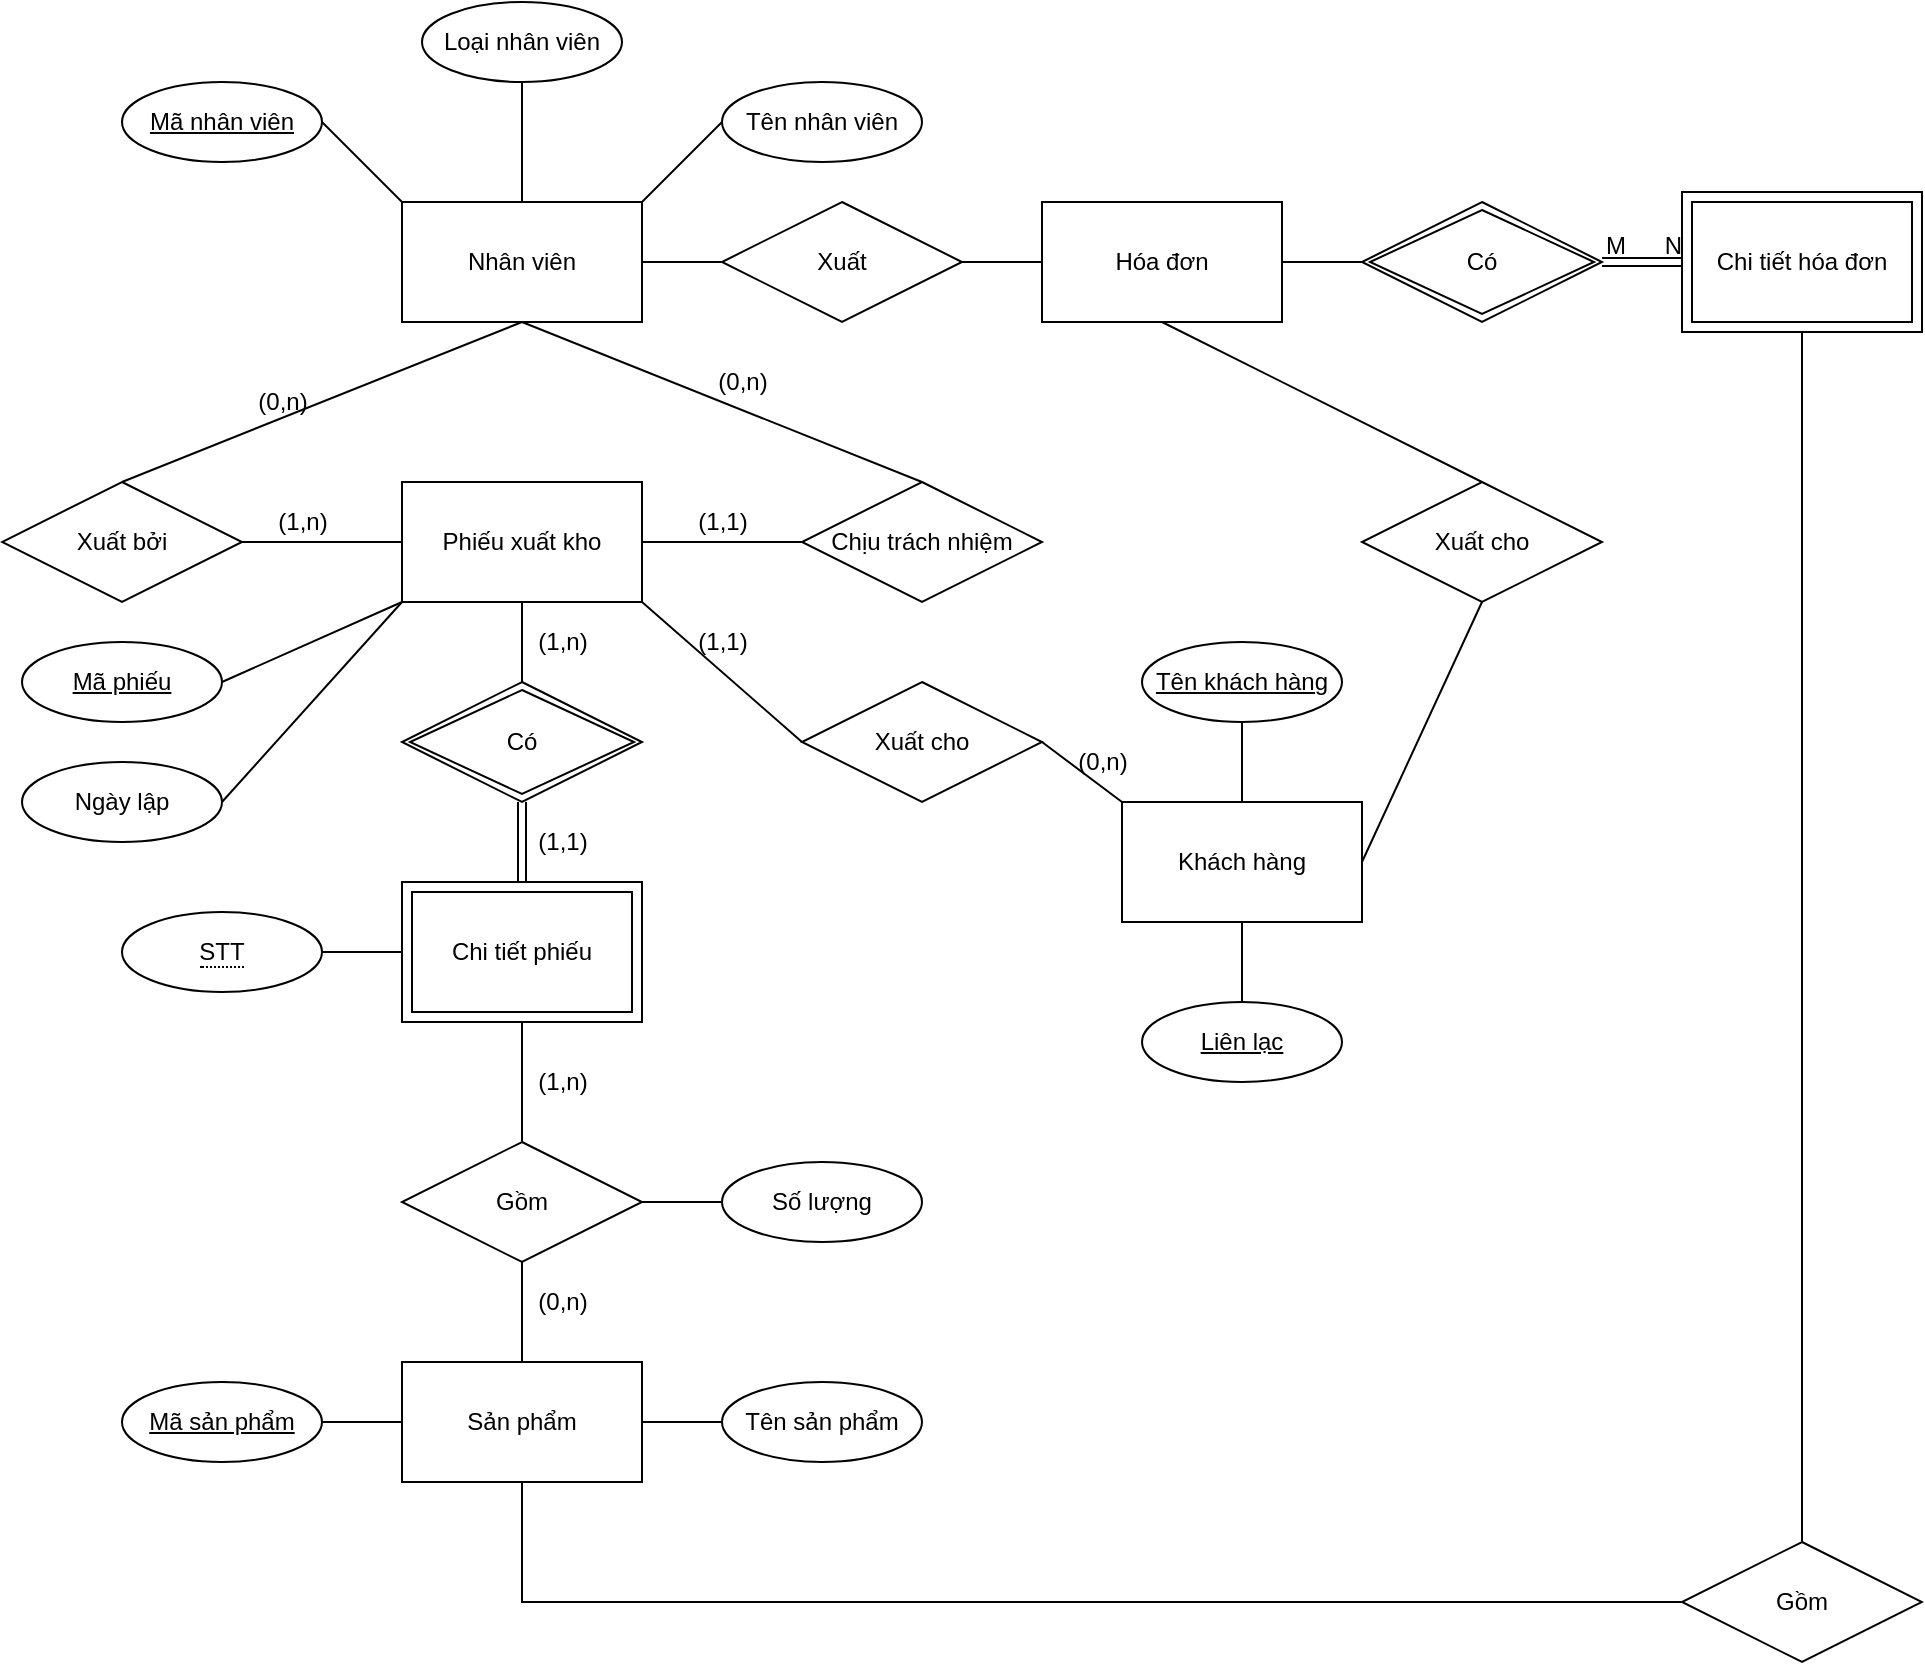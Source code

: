 <mxfile version="13.7.8" type="github"><diagram id="XDR1sZPL0ufI4kQsOx60" name="Page-1"><mxGraphModel dx="1447" dy="820" grid="1" gridSize="10" guides="1" tooltips="1" connect="1" arrows="1" fold="1" page="1" pageScale="1" pageWidth="827" pageHeight="1169" math="0" shadow="0"><root><mxCell id="0"/><mxCell id="1" parent="0"/><mxCell id="c1I4KLw7L5In2gmfV3tM-1" value="Phiếu xuất kho" style="rounded=0;whiteSpace=wrap;html=1;" vertex="1" parent="1"><mxGeometry x="280" y="240" width="120" height="60" as="geometry"/></mxCell><mxCell id="c1I4KLw7L5In2gmfV3tM-2" value="Nhân viên" style="rounded=0;whiteSpace=wrap;html=1;" vertex="1" parent="1"><mxGeometry x="280" y="100" width="120" height="60" as="geometry"/></mxCell><mxCell id="c1I4KLw7L5In2gmfV3tM-4" value="Khách hàng" style="rounded=0;whiteSpace=wrap;html=1;" vertex="1" parent="1"><mxGeometry x="640" y="400" width="120" height="60" as="geometry"/></mxCell><mxCell id="c1I4KLw7L5In2gmfV3tM-5" value="Sản phẩm" style="rounded=0;whiteSpace=wrap;html=1;" vertex="1" parent="1"><mxGeometry x="280" y="680" width="120" height="60" as="geometry"/></mxCell><mxCell id="c1I4KLw7L5In2gmfV3tM-6" value="Chi tiết phiếu" style="shape=ext;margin=3;double=1;whiteSpace=wrap;html=1;align=center;" vertex="1" parent="1"><mxGeometry x="280" y="440" width="120" height="70" as="geometry"/></mxCell><mxCell id="c1I4KLw7L5In2gmfV3tM-12" value="Xuất bởi" style="shape=rhombus;perimeter=rhombusPerimeter;whiteSpace=wrap;html=1;align=center;" vertex="1" parent="1"><mxGeometry x="80" y="240" width="120" height="60" as="geometry"/></mxCell><mxCell id="c1I4KLw7L5In2gmfV3tM-13" value="Chịu trách nhiệm" style="shape=rhombus;perimeter=rhombusPerimeter;whiteSpace=wrap;html=1;align=center;" vertex="1" parent="1"><mxGeometry x="480" y="240" width="120" height="60" as="geometry"/></mxCell><mxCell id="c1I4KLw7L5In2gmfV3tM-19" value="Có" style="shape=rhombus;double=1;perimeter=rhombusPerimeter;whiteSpace=wrap;html=1;align=center;" vertex="1" parent="1"><mxGeometry x="280" y="340" width="120" height="60" as="geometry"/></mxCell><mxCell id="c1I4KLw7L5In2gmfV3tM-21" value="" style="shape=link;html=1;rounded=0;endFill=1;strokeColor=#000000;exitX=0.5;exitY=1;exitDx=0;exitDy=0;entryX=0.5;entryY=0;entryDx=0;entryDy=0;" edge="1" parent="1" source="c1I4KLw7L5In2gmfV3tM-19" target="c1I4KLw7L5In2gmfV3tM-6"><mxGeometry relative="1" as="geometry"><mxPoint x="330" y="360" as="sourcePoint"/><mxPoint x="490" y="360" as="targetPoint"/></mxGeometry></mxCell><mxCell id="c1I4KLw7L5In2gmfV3tM-22" value="" style="resizable=0;html=1;align=left;verticalAlign=bottom;" connectable="0" vertex="1" parent="c1I4KLw7L5In2gmfV3tM-21"><mxGeometry x="-1" relative="1" as="geometry"/></mxCell><mxCell id="c1I4KLw7L5In2gmfV3tM-24" value="" style="endArrow=none;html=1;rounded=0;strokeColor=#000000;exitX=0.5;exitY=1;exitDx=0;exitDy=0;entryX=0.5;entryY=0;entryDx=0;entryDy=0;" edge="1" parent="1" source="c1I4KLw7L5In2gmfV3tM-1" target="c1I4KLw7L5In2gmfV3tM-19"><mxGeometry relative="1" as="geometry"><mxPoint x="330" y="360" as="sourcePoint"/><mxPoint x="490" y="360" as="targetPoint"/></mxGeometry></mxCell><mxCell id="c1I4KLw7L5In2gmfV3tM-29" value="" style="endArrow=none;html=1;rounded=0;strokeColor=#000000;entryX=0.5;entryY=1;entryDx=0;entryDy=0;exitX=0.5;exitY=0;exitDx=0;exitDy=0;" edge="1" parent="1" source="c1I4KLw7L5In2gmfV3tM-13" target="c1I4KLw7L5In2gmfV3tM-2"><mxGeometry relative="1" as="geometry"><mxPoint x="420" y="150" as="sourcePoint"/><mxPoint x="540" y="160" as="targetPoint"/></mxGeometry></mxCell><mxCell id="c1I4KLw7L5In2gmfV3tM-30" value="" style="endArrow=none;html=1;rounded=0;strokeColor=#000000;entryX=0.5;entryY=1;entryDx=0;entryDy=0;exitX=0.5;exitY=0;exitDx=0;exitDy=0;" edge="1" parent="1" source="c1I4KLw7L5In2gmfV3tM-12" target="c1I4KLw7L5In2gmfV3tM-2"><mxGeometry relative="1" as="geometry"><mxPoint x="550" y="250" as="sourcePoint"/><mxPoint x="550" y="170" as="targetPoint"/></mxGeometry></mxCell><mxCell id="c1I4KLw7L5In2gmfV3tM-31" value="" style="endArrow=none;html=1;rounded=0;strokeColor=#000000;entryX=0;entryY=0.5;entryDx=0;entryDy=0;exitX=1;exitY=0.5;exitDx=0;exitDy=0;" edge="1" parent="1" source="c1I4KLw7L5In2gmfV3tM-1" target="c1I4KLw7L5In2gmfV3tM-13"><mxGeometry relative="1" as="geometry"><mxPoint x="560" y="260" as="sourcePoint"/><mxPoint x="560" y="180" as="targetPoint"/></mxGeometry></mxCell><mxCell id="c1I4KLw7L5In2gmfV3tM-32" value="" style="endArrow=none;html=1;rounded=0;strokeColor=#000000;entryX=1;entryY=0.5;entryDx=0;entryDy=0;exitX=0;exitY=0.5;exitDx=0;exitDy=0;" edge="1" parent="1" source="c1I4KLw7L5In2gmfV3tM-1" target="c1I4KLw7L5In2gmfV3tM-12"><mxGeometry relative="1" as="geometry"><mxPoint x="570" y="270" as="sourcePoint"/><mxPoint x="570" y="190" as="targetPoint"/></mxGeometry></mxCell><mxCell id="c1I4KLw7L5In2gmfV3tM-33" value="" style="endArrow=none;html=1;rounded=0;strokeColor=#000000;entryX=0.5;entryY=0;entryDx=0;entryDy=0;exitX=0.5;exitY=1;exitDx=0;exitDy=0;" edge="1" parent="1" source="c1I4KLw7L5In2gmfV3tM-6" target="c1I4KLw7L5In2gmfV3tM-43"><mxGeometry relative="1" as="geometry"><mxPoint x="330" y="460" as="sourcePoint"/><mxPoint x="490" y="460" as="targetPoint"/></mxGeometry></mxCell><mxCell id="c1I4KLw7L5In2gmfV3tM-35" value="Mã nhân viên" style="ellipse;whiteSpace=wrap;html=1;align=center;fontStyle=4;" vertex="1" parent="1"><mxGeometry x="140" y="40" width="100" height="40" as="geometry"/></mxCell><mxCell id="c1I4KLw7L5In2gmfV3tM-36" value="" style="endArrow=none;html=1;rounded=0;strokeColor=#000000;entryX=0;entryY=0;entryDx=0;entryDy=0;exitX=1;exitY=0.5;exitDx=0;exitDy=0;" edge="1" parent="1" source="c1I4KLw7L5In2gmfV3tM-35" target="c1I4KLw7L5In2gmfV3tM-2"><mxGeometry relative="1" as="geometry"><mxPoint x="-160" y="160" as="sourcePoint"/><mxPoint y="160" as="targetPoint"/></mxGeometry></mxCell><mxCell id="c1I4KLw7L5In2gmfV3tM-37" value="Tên nhân viên" style="ellipse;whiteSpace=wrap;html=1;align=center;" vertex="1" parent="1"><mxGeometry x="440" y="40" width="100" height="40" as="geometry"/></mxCell><mxCell id="c1I4KLw7L5In2gmfV3tM-39" value="" style="endArrow=none;html=1;rounded=0;strokeColor=#000000;entryX=0;entryY=0.5;entryDx=0;entryDy=0;exitX=1;exitY=0;exitDx=0;exitDy=0;" edge="1" parent="1" source="c1I4KLw7L5In2gmfV3tM-2" target="c1I4KLw7L5In2gmfV3tM-37"><mxGeometry relative="1" as="geometry"><mxPoint x="260" y="90" as="sourcePoint"/><mxPoint x="420" y="90" as="targetPoint"/></mxGeometry></mxCell><mxCell id="c1I4KLw7L5In2gmfV3tM-40" value="" style="endArrow=none;html=1;rounded=0;strokeColor=#000000;entryX=0.5;entryY=0;entryDx=0;entryDy=0;exitX=0.5;exitY=1;exitDx=0;exitDy=0;" edge="1" parent="1" source="c1I4KLw7L5In2gmfV3tM-42" target="c1I4KLw7L5In2gmfV3tM-2"><mxGeometry relative="1" as="geometry"><mxPoint x="260" y="90" as="sourcePoint"/><mxPoint x="420" y="90" as="targetPoint"/></mxGeometry></mxCell><mxCell id="c1I4KLw7L5In2gmfV3tM-42" value="Loại nhân viên" style="ellipse;whiteSpace=wrap;html=1;align=center;" vertex="1" parent="1"><mxGeometry x="290" width="100" height="40" as="geometry"/></mxCell><mxCell id="c1I4KLw7L5In2gmfV3tM-43" value="Gồm" style="shape=rhombus;perimeter=rhombusPerimeter;whiteSpace=wrap;html=1;align=center;" vertex="1" parent="1"><mxGeometry x="280" y="570" width="120" height="60" as="geometry"/></mxCell><mxCell id="c1I4KLw7L5In2gmfV3tM-44" value="" style="endArrow=none;html=1;rounded=0;strokeColor=#000000;entryX=0.5;entryY=1;entryDx=0;entryDy=0;exitX=0.5;exitY=0;exitDx=0;exitDy=0;" edge="1" parent="1" source="c1I4KLw7L5In2gmfV3tM-5" target="c1I4KLw7L5In2gmfV3tM-43"><mxGeometry relative="1" as="geometry"><mxPoint x="160" y="550" as="sourcePoint"/><mxPoint x="320" y="550" as="targetPoint"/></mxGeometry></mxCell><mxCell id="c1I4KLw7L5In2gmfV3tM-45" value="Mã sản phẩm" style="ellipse;whiteSpace=wrap;html=1;align=center;fontStyle=4;" vertex="1" parent="1"><mxGeometry x="140" y="690" width="100" height="40" as="geometry"/></mxCell><mxCell id="c1I4KLw7L5In2gmfV3tM-46" value="" style="endArrow=none;html=1;rounded=0;strokeColor=#000000;entryX=0;entryY=0.5;entryDx=0;entryDy=0;exitX=1;exitY=0.5;exitDx=0;exitDy=0;" edge="1" parent="1" source="c1I4KLw7L5In2gmfV3tM-45" target="c1I4KLw7L5In2gmfV3tM-5"><mxGeometry relative="1" as="geometry"><mxPoint x="220" y="640" as="sourcePoint"/><mxPoint x="380" y="640" as="targetPoint"/></mxGeometry></mxCell><mxCell id="c1I4KLw7L5In2gmfV3tM-47" value="Tên sản phẩm" style="ellipse;whiteSpace=wrap;html=1;align=center;" vertex="1" parent="1"><mxGeometry x="440" y="690" width="100" height="40" as="geometry"/></mxCell><mxCell id="c1I4KLw7L5In2gmfV3tM-48" value="" style="endArrow=none;html=1;rounded=0;strokeColor=#000000;entryX=0;entryY=0.5;entryDx=0;entryDy=0;exitX=1;exitY=0.5;exitDx=0;exitDy=0;" edge="1" parent="1" source="c1I4KLw7L5In2gmfV3tM-5" target="c1I4KLw7L5In2gmfV3tM-47"><mxGeometry relative="1" as="geometry"><mxPoint x="220" y="640" as="sourcePoint"/><mxPoint x="380" y="640" as="targetPoint"/></mxGeometry></mxCell><mxCell id="c1I4KLw7L5In2gmfV3tM-49" value="Số lượng" style="ellipse;whiteSpace=wrap;html=1;align=center;" vertex="1" parent="1"><mxGeometry x="440" y="580" width="100" height="40" as="geometry"/></mxCell><mxCell id="c1I4KLw7L5In2gmfV3tM-50" value="" style="endArrow=none;html=1;rounded=0;strokeColor=#000000;entryX=0;entryY=0.5;entryDx=0;entryDy=0;exitX=1;exitY=0.5;exitDx=0;exitDy=0;" edge="1" parent="1" source="c1I4KLw7L5In2gmfV3tM-43" target="c1I4KLw7L5In2gmfV3tM-49"><mxGeometry relative="1" as="geometry"><mxPoint x="220" y="720" as="sourcePoint"/><mxPoint x="380" y="720" as="targetPoint"/></mxGeometry></mxCell><mxCell id="c1I4KLw7L5In2gmfV3tM-51" value="Xuất cho" style="shape=rhombus;perimeter=rhombusPerimeter;whiteSpace=wrap;html=1;align=center;" vertex="1" parent="1"><mxGeometry x="480" y="340" width="120" height="60" as="geometry"/></mxCell><mxCell id="c1I4KLw7L5In2gmfV3tM-52" value="" style="endArrow=none;html=1;rounded=0;strokeColor=#000000;entryX=0;entryY=0.5;entryDx=0;entryDy=0;exitX=1;exitY=1;exitDx=0;exitDy=0;" edge="1" parent="1" source="c1I4KLw7L5In2gmfV3tM-1" target="c1I4KLw7L5In2gmfV3tM-51"><mxGeometry relative="1" as="geometry"><mxPoint x="260" y="510" as="sourcePoint"/><mxPoint x="420" y="510" as="targetPoint"/></mxGeometry></mxCell><mxCell id="c1I4KLw7L5In2gmfV3tM-53" value="" style="endArrow=none;html=1;rounded=0;strokeColor=#000000;entryX=0;entryY=0;entryDx=0;entryDy=0;exitX=1;exitY=0.5;exitDx=0;exitDy=0;" edge="1" parent="1" source="c1I4KLw7L5In2gmfV3tM-51" target="c1I4KLw7L5In2gmfV3tM-4"><mxGeometry relative="1" as="geometry"><mxPoint x="320" y="450" as="sourcePoint"/><mxPoint x="480" y="450" as="targetPoint"/></mxGeometry></mxCell><mxCell id="c1I4KLw7L5In2gmfV3tM-54" value="&lt;span style=&quot;border-bottom: 1px dotted&quot;&gt;STT&lt;/span&gt;" style="ellipse;whiteSpace=wrap;html=1;align=center;" vertex="1" parent="1"><mxGeometry x="140" y="455" width="100" height="40" as="geometry"/></mxCell><mxCell id="c1I4KLw7L5In2gmfV3tM-55" value="" style="endArrow=none;html=1;rounded=0;strokeColor=#000000;exitX=1;exitY=0.5;exitDx=0;exitDy=0;entryX=0;entryY=0.5;entryDx=0;entryDy=0;" edge="1" parent="1" source="c1I4KLw7L5In2gmfV3tM-54" target="c1I4KLw7L5In2gmfV3tM-6"><mxGeometry relative="1" as="geometry"><mxPoint x="240" y="520" as="sourcePoint"/><mxPoint x="400" y="520" as="targetPoint"/></mxGeometry></mxCell><mxCell id="c1I4KLw7L5In2gmfV3tM-56" value="Tên khách hàng" style="ellipse;whiteSpace=wrap;html=1;align=center;fontStyle=4;" vertex="1" parent="1"><mxGeometry x="650" y="320" width="100" height="40" as="geometry"/></mxCell><mxCell id="c1I4KLw7L5In2gmfV3tM-57" value="Liên lạc" style="ellipse;whiteSpace=wrap;html=1;align=center;fontStyle=4;" vertex="1" parent="1"><mxGeometry x="650" y="500" width="100" height="40" as="geometry"/></mxCell><mxCell id="c1I4KLw7L5In2gmfV3tM-58" value="" style="endArrow=none;html=1;rounded=0;strokeColor=#000000;exitX=0.5;exitY=1;exitDx=0;exitDy=0;entryX=0.5;entryY=0;entryDx=0;entryDy=0;" edge="1" parent="1" source="c1I4KLw7L5In2gmfV3tM-4" target="c1I4KLw7L5In2gmfV3tM-57"><mxGeometry relative="1" as="geometry"><mxPoint x="770" y="490" as="sourcePoint"/><mxPoint x="930" y="490" as="targetPoint"/></mxGeometry></mxCell><mxCell id="c1I4KLw7L5In2gmfV3tM-59" value="" style="endArrow=none;html=1;rounded=0;strokeColor=#000000;exitX=0.5;exitY=1;exitDx=0;exitDy=0;entryX=0.5;entryY=0;entryDx=0;entryDy=0;" edge="1" parent="1" source="c1I4KLw7L5In2gmfV3tM-56" target="c1I4KLw7L5In2gmfV3tM-4"><mxGeometry relative="1" as="geometry"><mxPoint x="770" y="490" as="sourcePoint"/><mxPoint x="930" y="490" as="targetPoint"/></mxGeometry></mxCell><mxCell id="c1I4KLw7L5In2gmfV3tM-62" value="Mã phiếu" style="ellipse;whiteSpace=wrap;html=1;align=center;fontStyle=4;" vertex="1" parent="1"><mxGeometry x="90" y="320" width="100" height="40" as="geometry"/></mxCell><mxCell id="c1I4KLw7L5In2gmfV3tM-63" value="" style="endArrow=none;html=1;rounded=0;strokeColor=#000000;exitX=1;exitY=0.5;exitDx=0;exitDy=0;entryX=0;entryY=1;entryDx=0;entryDy=0;" edge="1" parent="1" source="c1I4KLw7L5In2gmfV3tM-62" target="c1I4KLw7L5In2gmfV3tM-1"><mxGeometry relative="1" as="geometry"><mxPoint x="260" y="280" as="sourcePoint"/><mxPoint x="420" y="280" as="targetPoint"/></mxGeometry></mxCell><mxCell id="c1I4KLw7L5In2gmfV3tM-65" value="Ngày lập" style="ellipse;whiteSpace=wrap;html=1;align=center;" vertex="1" parent="1"><mxGeometry x="90" y="380" width="100" height="40" as="geometry"/></mxCell><mxCell id="c1I4KLw7L5In2gmfV3tM-66" value="" style="endArrow=none;html=1;rounded=0;strokeColor=#000000;exitX=1;exitY=0.5;exitDx=0;exitDy=0;entryX=0;entryY=1;entryDx=0;entryDy=0;" edge="1" parent="1" source="c1I4KLw7L5In2gmfV3tM-65" target="c1I4KLw7L5In2gmfV3tM-1"><mxGeometry relative="1" as="geometry"><mxPoint x="260" y="420" as="sourcePoint"/><mxPoint x="420" y="420" as="targetPoint"/></mxGeometry></mxCell><mxCell id="c1I4KLw7L5In2gmfV3tM-67" value="(0,n)" style="text;html=1;align=center;verticalAlign=middle;resizable=0;points=[];autosize=1;" vertex="1" parent="1"><mxGeometry x="200" y="190" width="40" height="20" as="geometry"/></mxCell><mxCell id="c1I4KLw7L5In2gmfV3tM-68" value="(1,n)" style="text;html=1;align=center;verticalAlign=middle;resizable=0;points=[];autosize=1;" vertex="1" parent="1"><mxGeometry x="210" y="250" width="40" height="20" as="geometry"/></mxCell><mxCell id="c1I4KLw7L5In2gmfV3tM-69" value="(0,n)" style="text;html=1;align=center;verticalAlign=middle;resizable=0;points=[];autosize=1;" vertex="1" parent="1"><mxGeometry x="430" y="180" width="40" height="20" as="geometry"/></mxCell><mxCell id="c1I4KLw7L5In2gmfV3tM-70" value="(1,1)" style="text;html=1;align=center;verticalAlign=middle;resizable=0;points=[];autosize=1;" vertex="1" parent="1"><mxGeometry x="420" y="250" width="40" height="20" as="geometry"/></mxCell><mxCell id="c1I4KLw7L5In2gmfV3tM-71" value="(0,n)" style="text;html=1;align=center;verticalAlign=middle;resizable=0;points=[];autosize=1;" vertex="1" parent="1"><mxGeometry x="610" y="370" width="40" height="20" as="geometry"/></mxCell><mxCell id="c1I4KLw7L5In2gmfV3tM-72" value="(1,1)" style="text;html=1;align=center;verticalAlign=middle;resizable=0;points=[];autosize=1;" vertex="1" parent="1"><mxGeometry x="420" y="310" width="40" height="20" as="geometry"/></mxCell><mxCell id="c1I4KLw7L5In2gmfV3tM-73" value="(1,n)" style="text;html=1;align=center;verticalAlign=middle;resizable=0;points=[];autosize=1;" vertex="1" parent="1"><mxGeometry x="340" y="310" width="40" height="20" as="geometry"/></mxCell><mxCell id="c1I4KLw7L5In2gmfV3tM-74" value="(1,1)" style="text;html=1;align=center;verticalAlign=middle;resizable=0;points=[];autosize=1;" vertex="1" parent="1"><mxGeometry x="340" y="410" width="40" height="20" as="geometry"/></mxCell><mxCell id="c1I4KLw7L5In2gmfV3tM-75" value="(1,n)" style="text;html=1;align=center;verticalAlign=middle;resizable=0;points=[];autosize=1;" vertex="1" parent="1"><mxGeometry x="340" y="530" width="40" height="20" as="geometry"/></mxCell><mxCell id="c1I4KLw7L5In2gmfV3tM-76" value="(0,n)" style="text;html=1;align=center;verticalAlign=middle;resizable=0;points=[];autosize=1;" vertex="1" parent="1"><mxGeometry x="340" y="640" width="40" height="20" as="geometry"/></mxCell><mxCell id="c1I4KLw7L5In2gmfV3tM-78" value="Hóa đơn" style="rounded=0;whiteSpace=wrap;html=1;" vertex="1" parent="1"><mxGeometry x="600" y="100" width="120" height="60" as="geometry"/></mxCell><mxCell id="c1I4KLw7L5In2gmfV3tM-79" value="Chi tiết hóa đơn" style="shape=ext;margin=3;double=1;whiteSpace=wrap;html=1;align=center;" vertex="1" parent="1"><mxGeometry x="920" y="95" width="120" height="70" as="geometry"/></mxCell><mxCell id="c1I4KLw7L5In2gmfV3tM-80" value="Xuất" style="shape=rhombus;perimeter=rhombusPerimeter;whiteSpace=wrap;html=1;align=center;" vertex="1" parent="1"><mxGeometry x="440" y="100" width="120" height="60" as="geometry"/></mxCell><mxCell id="c1I4KLw7L5In2gmfV3tM-81" value="" style="endArrow=none;html=1;rounded=0;strokeColor=#000000;exitX=1;exitY=0.5;exitDx=0;exitDy=0;entryX=0;entryY=0.5;entryDx=0;entryDy=0;" edge="1" parent="1" source="c1I4KLw7L5In2gmfV3tM-2" target="c1I4KLw7L5In2gmfV3tM-80"><mxGeometry relative="1" as="geometry"><mxPoint x="400" y="180" as="sourcePoint"/><mxPoint x="560" y="180" as="targetPoint"/></mxGeometry></mxCell><mxCell id="c1I4KLw7L5In2gmfV3tM-82" value="" style="endArrow=none;html=1;rounded=0;strokeColor=#000000;entryX=0;entryY=0.5;entryDx=0;entryDy=0;" edge="1" parent="1" target="c1I4KLw7L5In2gmfV3tM-78"><mxGeometry relative="1" as="geometry"><mxPoint x="560" y="130" as="sourcePoint"/><mxPoint x="450" y="140" as="targetPoint"/></mxGeometry></mxCell><mxCell id="c1I4KLw7L5In2gmfV3tM-85" value="Có" style="shape=rhombus;double=1;perimeter=rhombusPerimeter;whiteSpace=wrap;html=1;align=center;" vertex="1" parent="1"><mxGeometry x="760" y="100" width="120" height="60" as="geometry"/></mxCell><mxCell id="c1I4KLw7L5In2gmfV3tM-86" value="" style="endArrow=none;html=1;rounded=0;strokeColor=#000000;entryX=0;entryY=0.5;entryDx=0;entryDy=0;exitX=1;exitY=0.5;exitDx=0;exitDy=0;" edge="1" parent="1" source="c1I4KLw7L5In2gmfV3tM-78" target="c1I4KLw7L5In2gmfV3tM-85"><mxGeometry relative="1" as="geometry"><mxPoint x="530" y="260" as="sourcePoint"/><mxPoint x="690" y="260" as="targetPoint"/></mxGeometry></mxCell><mxCell id="c1I4KLw7L5In2gmfV3tM-87" value="" style="shape=link;html=1;rounded=0;endFill=1;strokeColor=#000000;entryX=0;entryY=0.5;entryDx=0;entryDy=0;exitX=1;exitY=0.5;exitDx=0;exitDy=0;" edge="1" parent="1" source="c1I4KLw7L5In2gmfV3tM-85" target="c1I4KLw7L5In2gmfV3tM-79"><mxGeometry relative="1" as="geometry"><mxPoint x="530" y="260" as="sourcePoint"/><mxPoint x="690" y="260" as="targetPoint"/></mxGeometry></mxCell><mxCell id="c1I4KLw7L5In2gmfV3tM-88" value="M" style="resizable=0;html=1;align=left;verticalAlign=bottom;" connectable="0" vertex="1" parent="c1I4KLw7L5In2gmfV3tM-87"><mxGeometry x="-1" relative="1" as="geometry"/></mxCell><mxCell id="c1I4KLw7L5In2gmfV3tM-89" value="N" style="resizable=0;html=1;align=right;verticalAlign=bottom;" connectable="0" vertex="1" parent="c1I4KLw7L5In2gmfV3tM-87"><mxGeometry x="1" relative="1" as="geometry"/></mxCell><mxCell id="c1I4KLw7L5In2gmfV3tM-90" value="" style="endArrow=none;html=1;rounded=0;strokeColor=#000000;exitX=0.5;exitY=1;exitDx=0;exitDy=0;entryX=0;entryY=0.5;entryDx=0;entryDy=0;" edge="1" parent="1" source="c1I4KLw7L5In2gmfV3tM-5" target="c1I4KLw7L5In2gmfV3tM-91"><mxGeometry relative="1" as="geometry"><mxPoint x="530" y="610" as="sourcePoint"/><mxPoint x="680" y="800" as="targetPoint"/><Array as="points"><mxPoint x="340" y="800"/></Array></mxGeometry></mxCell><mxCell id="c1I4KLw7L5In2gmfV3tM-91" value="Gồm" style="shape=rhombus;perimeter=rhombusPerimeter;whiteSpace=wrap;html=1;align=center;" vertex="1" parent="1"><mxGeometry x="920" y="770" width="120" height="60" as="geometry"/></mxCell><mxCell id="c1I4KLw7L5In2gmfV3tM-93" value="" style="endArrow=none;html=1;rounded=0;strokeColor=#000000;entryX=0.5;entryY=1;entryDx=0;entryDy=0;exitX=0.5;exitY=0;exitDx=0;exitDy=0;" edge="1" parent="1" source="c1I4KLw7L5In2gmfV3tM-91" target="c1I4KLw7L5In2gmfV3tM-79"><mxGeometry relative="1" as="geometry"><mxPoint x="720" y="440" as="sourcePoint"/><mxPoint x="880" y="440" as="targetPoint"/></mxGeometry></mxCell><mxCell id="c1I4KLw7L5In2gmfV3tM-94" value="Xuất cho" style="shape=rhombus;perimeter=rhombusPerimeter;whiteSpace=wrap;html=1;align=center;" vertex="1" parent="1"><mxGeometry x="760" y="240" width="120" height="60" as="geometry"/></mxCell><mxCell id="c1I4KLw7L5In2gmfV3tM-95" value="" style="endArrow=none;html=1;rounded=0;strokeColor=#000000;entryX=1;entryY=0.5;entryDx=0;entryDy=0;exitX=0.5;exitY=1;exitDx=0;exitDy=0;" edge="1" parent="1" source="c1I4KLw7L5In2gmfV3tM-94" target="c1I4KLw7L5In2gmfV3tM-4"><mxGeometry relative="1" as="geometry"><mxPoint x="510" y="380" as="sourcePoint"/><mxPoint x="670" y="380" as="targetPoint"/></mxGeometry></mxCell><mxCell id="c1I4KLw7L5In2gmfV3tM-96" value="" style="endArrow=none;html=1;rounded=0;strokeColor=#000000;entryX=0.5;entryY=0;entryDx=0;entryDy=0;exitX=0.5;exitY=1;exitDx=0;exitDy=0;" edge="1" parent="1" source="c1I4KLw7L5In2gmfV3tM-78" target="c1I4KLw7L5In2gmfV3tM-94"><mxGeometry relative="1" as="geometry"><mxPoint x="830" y="310.0" as="sourcePoint"/><mxPoint x="770.0" y="440" as="targetPoint"/></mxGeometry></mxCell></root></mxGraphModel></diagram></mxfile>